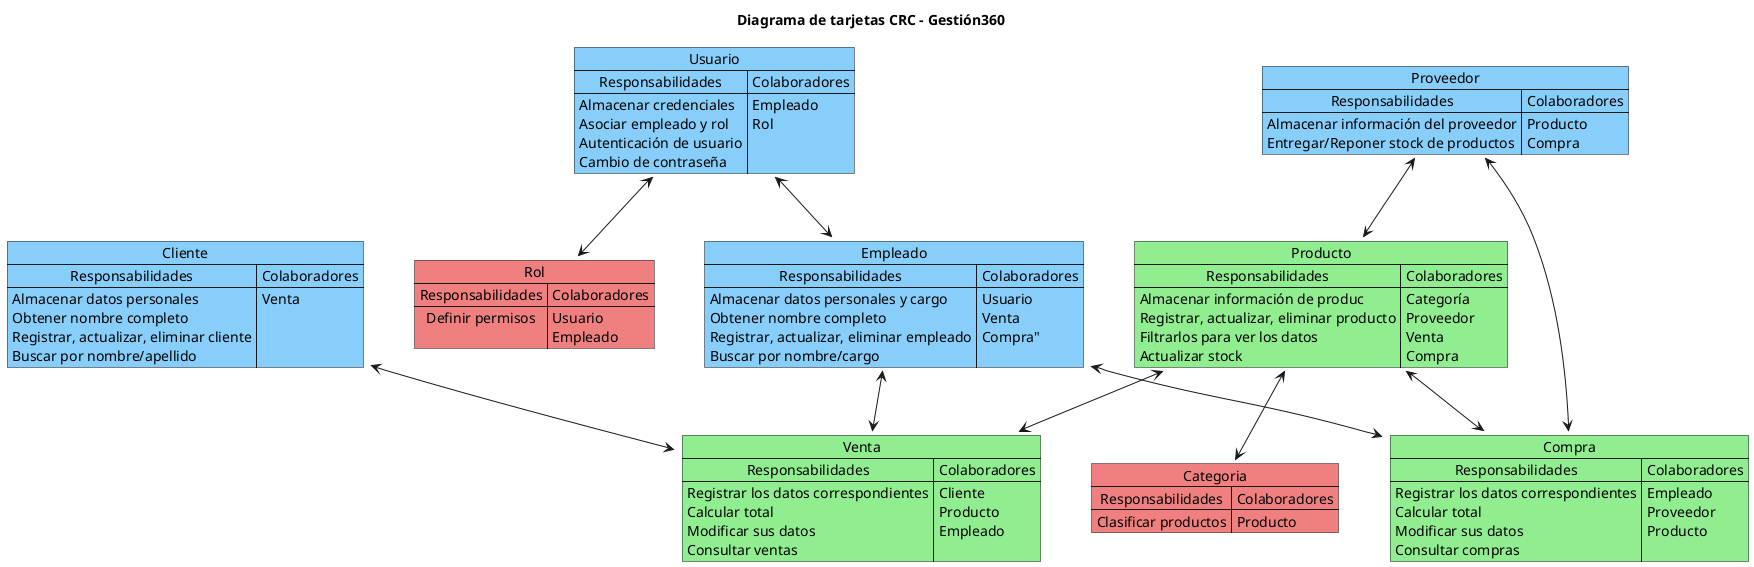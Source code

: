 @startuml map
title Diagrama de tarjetas CRC - Gestión360

map Cliente #LightSkyBlue {
  Responsabilidades => Colaboradores
   Almacenar datos personales \nObtener nombre completo\nRegistrar, actualizar, eliminar cliente\nBuscar por nombre/apellido  => Venta
}

map Empleado #LightSkyBlue {
  Responsabilidades => Colaboradores
  Almacenar datos personales y cargo\nObtener nombre completo\nRegistrar, actualizar, eliminar empleado\nBuscar por nombre/cargo => Usuario\nVenta\nCompra"
}

map Rol #LightCoral {
  Responsabilidades => Colaboradores
  Definir permisos => Usuario\nEmpleado
}

map Usuario #LightSkyBlue {
  Responsabilidades => Colaboradores
  Almacenar credenciales\nAsociar empleado y rol\nAutenticación de usuario\nCambio de contraseña => Empleado\nRol
}

map Categoria #LightCoral {
  Responsabilidades => Colaboradores
  Clasificar productos => Producto
}

map Producto #LightGreen {
  Responsabilidades => Colaboradores
  Almacenar información de produc\nRegistrar, actualizar, eliminar producto\nFiltrarlos para ver los datos\nActualizar stock => Categoría\nProveedor\nVenta\nCompra
}

map Proveedor #LightSkyBlue {
  Responsabilidades => Colaboradores
  Almacenar información del proveedor\nEntregar/Reponer stock de productos => Producto\nCompra
}

map Venta #LightGreen {
  Responsabilidades => Colaboradores
  Registrar los datos correspondientes\nCalcular total\nModificar sus datos\nConsultar ventas => Cliente\nProducto\nEmpleado
}

map Compra #LightGreen {
  Responsabilidades => Colaboradores
  Registrar los datos correspondientes\nCalcular total\nModificar sus datos\nConsultar compras => Empleado\nProveedor\nProducto
}


Cliente <--> Venta

Empleado <--> Venta

Empleado <--> Compra

Usuario <--> Empleado

Usuario <--> Rol

Producto <--> Venta

Producto <-->Categoria

Producto <--> Compra

Proveedor <--> Producto

Proveedor <--> Compra


@enduml
